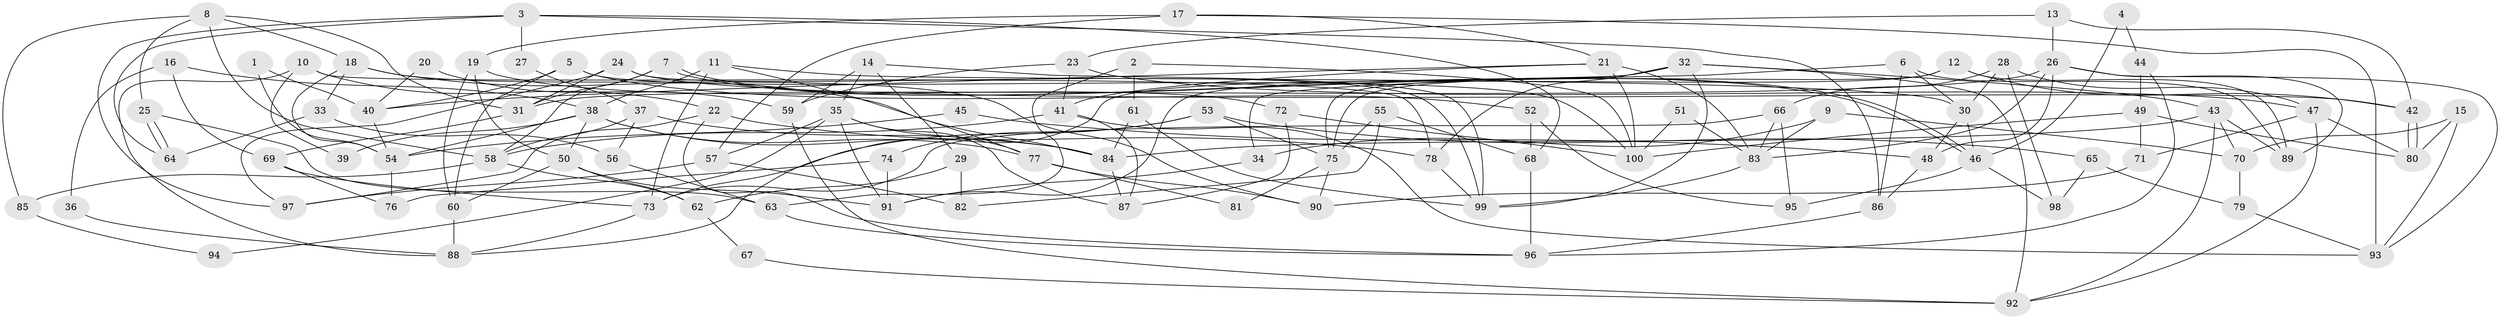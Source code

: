 // coarse degree distribution, {2: 0.05, 4: 0.2, 5: 0.175, 6: 0.075, 7: 0.175, 3: 0.125, 8: 0.125, 9: 0.05, 13: 0.025}
// Generated by graph-tools (version 1.1) at 2025/36/03/04/25 23:36:59]
// undirected, 100 vertices, 200 edges
graph export_dot {
  node [color=gray90,style=filled];
  1;
  2;
  3;
  4;
  5;
  6;
  7;
  8;
  9;
  10;
  11;
  12;
  13;
  14;
  15;
  16;
  17;
  18;
  19;
  20;
  21;
  22;
  23;
  24;
  25;
  26;
  27;
  28;
  29;
  30;
  31;
  32;
  33;
  34;
  35;
  36;
  37;
  38;
  39;
  40;
  41;
  42;
  43;
  44;
  45;
  46;
  47;
  48;
  49;
  50;
  51;
  52;
  53;
  54;
  55;
  56;
  57;
  58;
  59;
  60;
  61;
  62;
  63;
  64;
  65;
  66;
  67;
  68;
  69;
  70;
  71;
  72;
  73;
  74;
  75;
  76;
  77;
  78;
  79;
  80;
  81;
  82;
  83;
  84;
  85;
  86;
  87;
  88;
  89;
  90;
  91;
  92;
  93;
  94;
  95;
  96;
  97;
  98;
  99;
  100;
  1 -- 54;
  1 -- 40;
  2 -- 61;
  2 -- 100;
  2 -- 63;
  3 -- 97;
  3 -- 68;
  3 -- 27;
  3 -- 64;
  3 -- 86;
  4 -- 44;
  4 -- 46;
  5 -- 60;
  5 -- 100;
  5 -- 40;
  5 -- 52;
  6 -- 34;
  6 -- 30;
  6 -- 86;
  6 -- 89;
  7 -- 46;
  7 -- 46;
  7 -- 58;
  7 -- 31;
  8 -- 31;
  8 -- 25;
  8 -- 18;
  8 -- 58;
  8 -- 85;
  9 -- 70;
  9 -- 83;
  9 -- 34;
  10 -- 88;
  10 -- 22;
  10 -- 39;
  10 -- 78;
  11 -- 38;
  11 -- 30;
  11 -- 73;
  11 -- 77;
  12 -- 42;
  12 -- 89;
  12 -- 75;
  12 -- 88;
  13 -- 26;
  13 -- 23;
  13 -- 42;
  14 -- 35;
  14 -- 99;
  14 -- 29;
  14 -- 59;
  15 -- 93;
  15 -- 80;
  15 -- 70;
  16 -- 38;
  16 -- 69;
  16 -- 36;
  17 -- 21;
  17 -- 93;
  17 -- 19;
  17 -- 57;
  18 -- 84;
  18 -- 33;
  18 -- 54;
  18 -- 90;
  19 -- 60;
  19 -- 50;
  19 -- 72;
  20 -- 59;
  20 -- 40;
  21 -- 41;
  21 -- 83;
  21 -- 40;
  21 -- 100;
  22 -- 78;
  22 -- 97;
  22 -- 96;
  23 -- 41;
  23 -- 59;
  23 -- 47;
  24 -- 31;
  24 -- 42;
  24 -- 97;
  24 -- 99;
  25 -- 63;
  25 -- 64;
  25 -- 64;
  26 -- 48;
  26 -- 89;
  26 -- 31;
  26 -- 83;
  26 -- 93;
  27 -- 37;
  28 -- 47;
  28 -- 66;
  28 -- 30;
  28 -- 98;
  29 -- 62;
  29 -- 82;
  30 -- 46;
  30 -- 48;
  31 -- 69;
  32 -- 75;
  32 -- 99;
  32 -- 43;
  32 -- 78;
  32 -- 91;
  32 -- 92;
  33 -- 64;
  33 -- 56;
  34 -- 91;
  35 -- 77;
  35 -- 87;
  35 -- 57;
  35 -- 91;
  35 -- 94;
  36 -- 88;
  37 -- 56;
  37 -- 84;
  37 -- 58;
  38 -- 54;
  38 -- 50;
  38 -- 39;
  38 -- 77;
  38 -- 84;
  40 -- 54;
  41 -- 58;
  41 -- 93;
  41 -- 87;
  42 -- 80;
  42 -- 80;
  43 -- 84;
  43 -- 70;
  43 -- 89;
  43 -- 92;
  44 -- 49;
  44 -- 96;
  45 -- 48;
  45 -- 54;
  46 -- 95;
  46 -- 98;
  47 -- 92;
  47 -- 71;
  47 -- 80;
  48 -- 86;
  49 -- 71;
  49 -- 80;
  49 -- 100;
  50 -- 91;
  50 -- 60;
  50 -- 62;
  51 -- 83;
  51 -- 100;
  52 -- 68;
  52 -- 95;
  53 -- 73;
  53 -- 75;
  53 -- 65;
  53 -- 74;
  54 -- 76;
  55 -- 82;
  55 -- 75;
  55 -- 68;
  56 -- 63;
  57 -- 82;
  57 -- 97;
  58 -- 62;
  58 -- 85;
  59 -- 92;
  60 -- 88;
  61 -- 99;
  61 -- 84;
  62 -- 67;
  63 -- 96;
  65 -- 98;
  65 -- 79;
  66 -- 73;
  66 -- 83;
  66 -- 95;
  67 -- 92;
  68 -- 96;
  69 -- 76;
  69 -- 73;
  70 -- 79;
  71 -- 90;
  72 -- 100;
  72 -- 87;
  73 -- 88;
  74 -- 91;
  74 -- 76;
  75 -- 90;
  75 -- 81;
  77 -- 81;
  77 -- 90;
  78 -- 99;
  79 -- 93;
  83 -- 99;
  84 -- 87;
  85 -- 94;
  86 -- 96;
}

